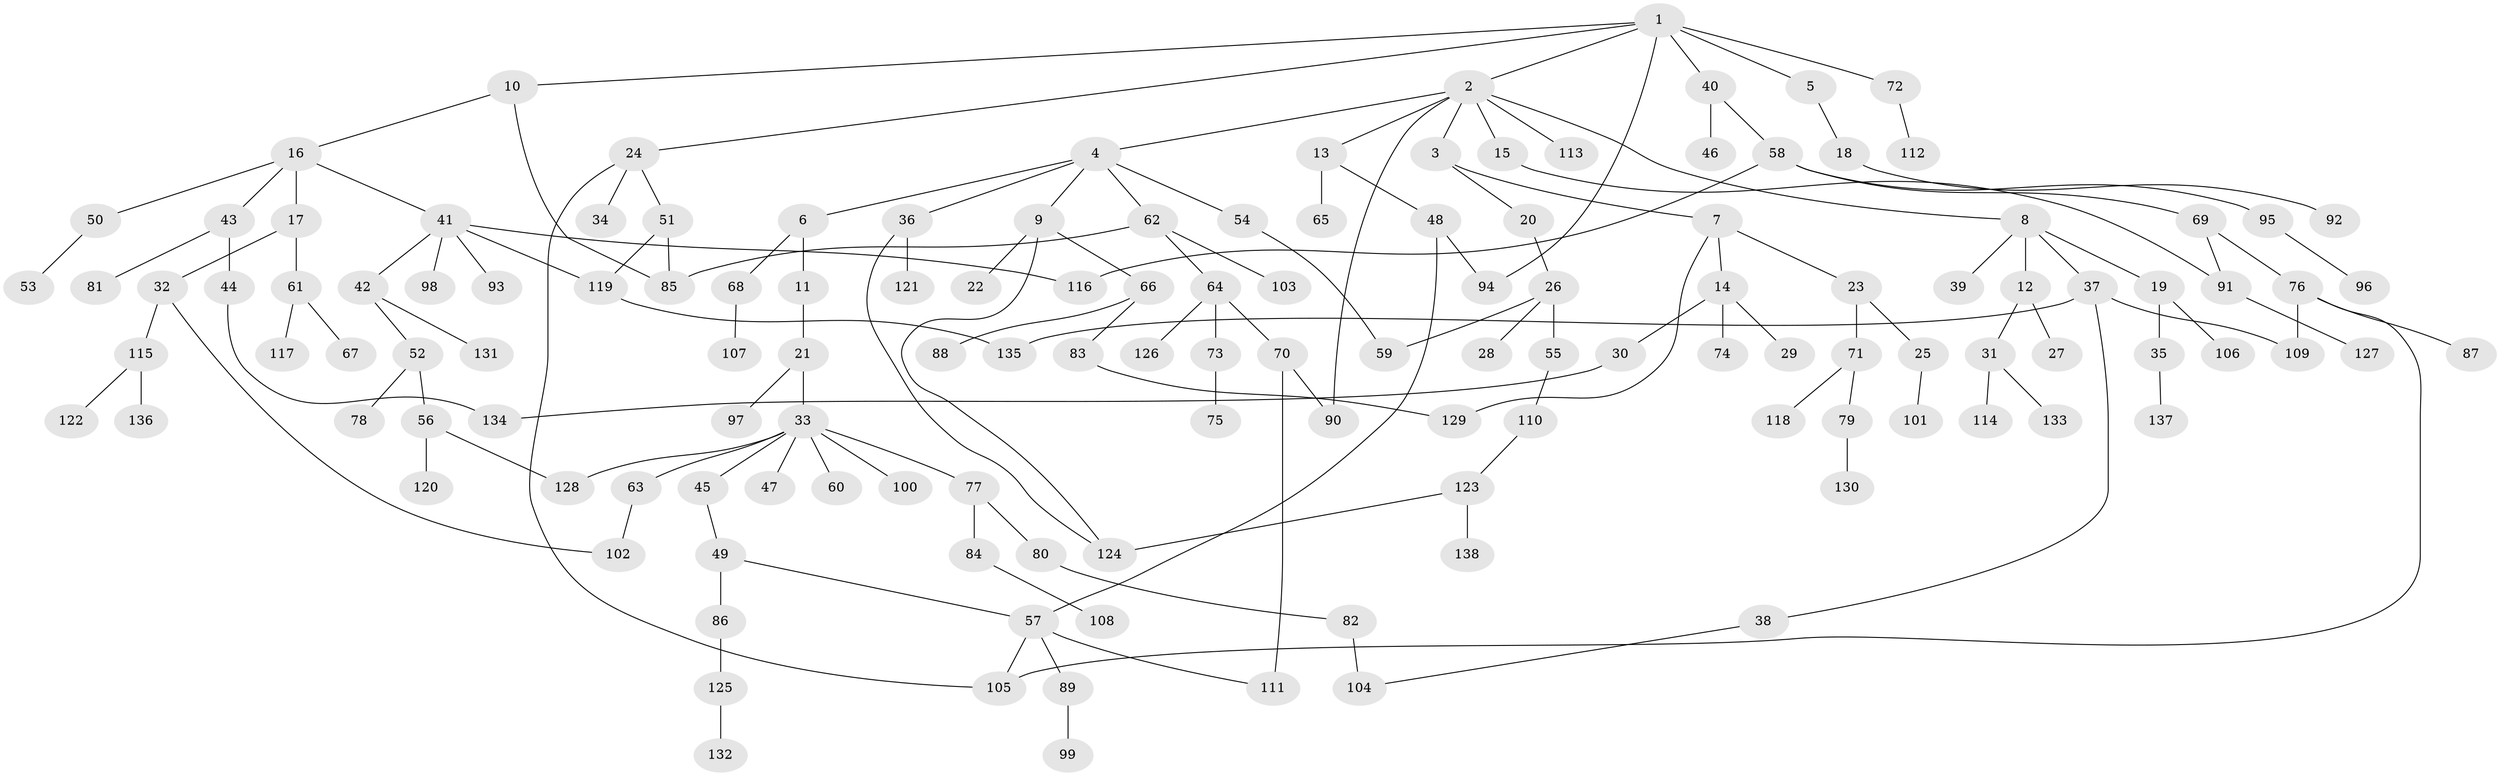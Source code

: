 // Generated by graph-tools (version 1.1) at 2025/10/02/27/25 16:10:55]
// undirected, 138 vertices, 158 edges
graph export_dot {
graph [start="1"]
  node [color=gray90,style=filled];
  1;
  2;
  3;
  4;
  5;
  6;
  7;
  8;
  9;
  10;
  11;
  12;
  13;
  14;
  15;
  16;
  17;
  18;
  19;
  20;
  21;
  22;
  23;
  24;
  25;
  26;
  27;
  28;
  29;
  30;
  31;
  32;
  33;
  34;
  35;
  36;
  37;
  38;
  39;
  40;
  41;
  42;
  43;
  44;
  45;
  46;
  47;
  48;
  49;
  50;
  51;
  52;
  53;
  54;
  55;
  56;
  57;
  58;
  59;
  60;
  61;
  62;
  63;
  64;
  65;
  66;
  67;
  68;
  69;
  70;
  71;
  72;
  73;
  74;
  75;
  76;
  77;
  78;
  79;
  80;
  81;
  82;
  83;
  84;
  85;
  86;
  87;
  88;
  89;
  90;
  91;
  92;
  93;
  94;
  95;
  96;
  97;
  98;
  99;
  100;
  101;
  102;
  103;
  104;
  105;
  106;
  107;
  108;
  109;
  110;
  111;
  112;
  113;
  114;
  115;
  116;
  117;
  118;
  119;
  120;
  121;
  122;
  123;
  124;
  125;
  126;
  127;
  128;
  129;
  130;
  131;
  132;
  133;
  134;
  135;
  136;
  137;
  138;
  1 -- 2;
  1 -- 5;
  1 -- 10;
  1 -- 24;
  1 -- 40;
  1 -- 72;
  1 -- 94;
  2 -- 3;
  2 -- 4;
  2 -- 8;
  2 -- 13;
  2 -- 15;
  2 -- 113;
  2 -- 90;
  3 -- 7;
  3 -- 20;
  4 -- 6;
  4 -- 9;
  4 -- 36;
  4 -- 54;
  4 -- 62;
  5 -- 18;
  6 -- 11;
  6 -- 68;
  7 -- 14;
  7 -- 23;
  7 -- 129;
  8 -- 12;
  8 -- 19;
  8 -- 37;
  8 -- 39;
  9 -- 22;
  9 -- 66;
  9 -- 124;
  10 -- 16;
  10 -- 85;
  11 -- 21;
  12 -- 27;
  12 -- 31;
  13 -- 48;
  13 -- 65;
  14 -- 29;
  14 -- 30;
  14 -- 74;
  15 -- 91;
  16 -- 17;
  16 -- 41;
  16 -- 43;
  16 -- 50;
  17 -- 32;
  17 -- 61;
  18 -- 92;
  19 -- 35;
  19 -- 106;
  20 -- 26;
  21 -- 33;
  21 -- 97;
  23 -- 25;
  23 -- 71;
  24 -- 34;
  24 -- 51;
  24 -- 105;
  25 -- 101;
  26 -- 28;
  26 -- 55;
  26 -- 59;
  30 -- 134;
  31 -- 114;
  31 -- 133;
  32 -- 115;
  32 -- 102;
  33 -- 45;
  33 -- 47;
  33 -- 60;
  33 -- 63;
  33 -- 77;
  33 -- 100;
  33 -- 128;
  35 -- 137;
  36 -- 121;
  36 -- 124;
  37 -- 38;
  37 -- 109;
  37 -- 135;
  38 -- 104;
  40 -- 46;
  40 -- 58;
  41 -- 42;
  41 -- 93;
  41 -- 98;
  41 -- 116;
  41 -- 119;
  42 -- 52;
  42 -- 131;
  43 -- 44;
  43 -- 81;
  44 -- 134;
  45 -- 49;
  48 -- 57;
  48 -- 94;
  49 -- 86;
  49 -- 57;
  50 -- 53;
  51 -- 119;
  51 -- 85;
  52 -- 56;
  52 -- 78;
  54 -- 59;
  55 -- 110;
  56 -- 120;
  56 -- 128;
  57 -- 89;
  57 -- 105;
  57 -- 111;
  58 -- 69;
  58 -- 95;
  58 -- 116;
  61 -- 67;
  61 -- 117;
  62 -- 64;
  62 -- 103;
  62 -- 85;
  63 -- 102;
  64 -- 70;
  64 -- 73;
  64 -- 126;
  66 -- 83;
  66 -- 88;
  68 -- 107;
  69 -- 76;
  69 -- 91;
  70 -- 90;
  70 -- 111;
  71 -- 79;
  71 -- 118;
  72 -- 112;
  73 -- 75;
  76 -- 87;
  76 -- 109;
  76 -- 105;
  77 -- 80;
  77 -- 84;
  79 -- 130;
  80 -- 82;
  82 -- 104;
  83 -- 129;
  84 -- 108;
  86 -- 125;
  89 -- 99;
  91 -- 127;
  95 -- 96;
  110 -- 123;
  115 -- 122;
  115 -- 136;
  119 -- 135;
  123 -- 138;
  123 -- 124;
  125 -- 132;
}

